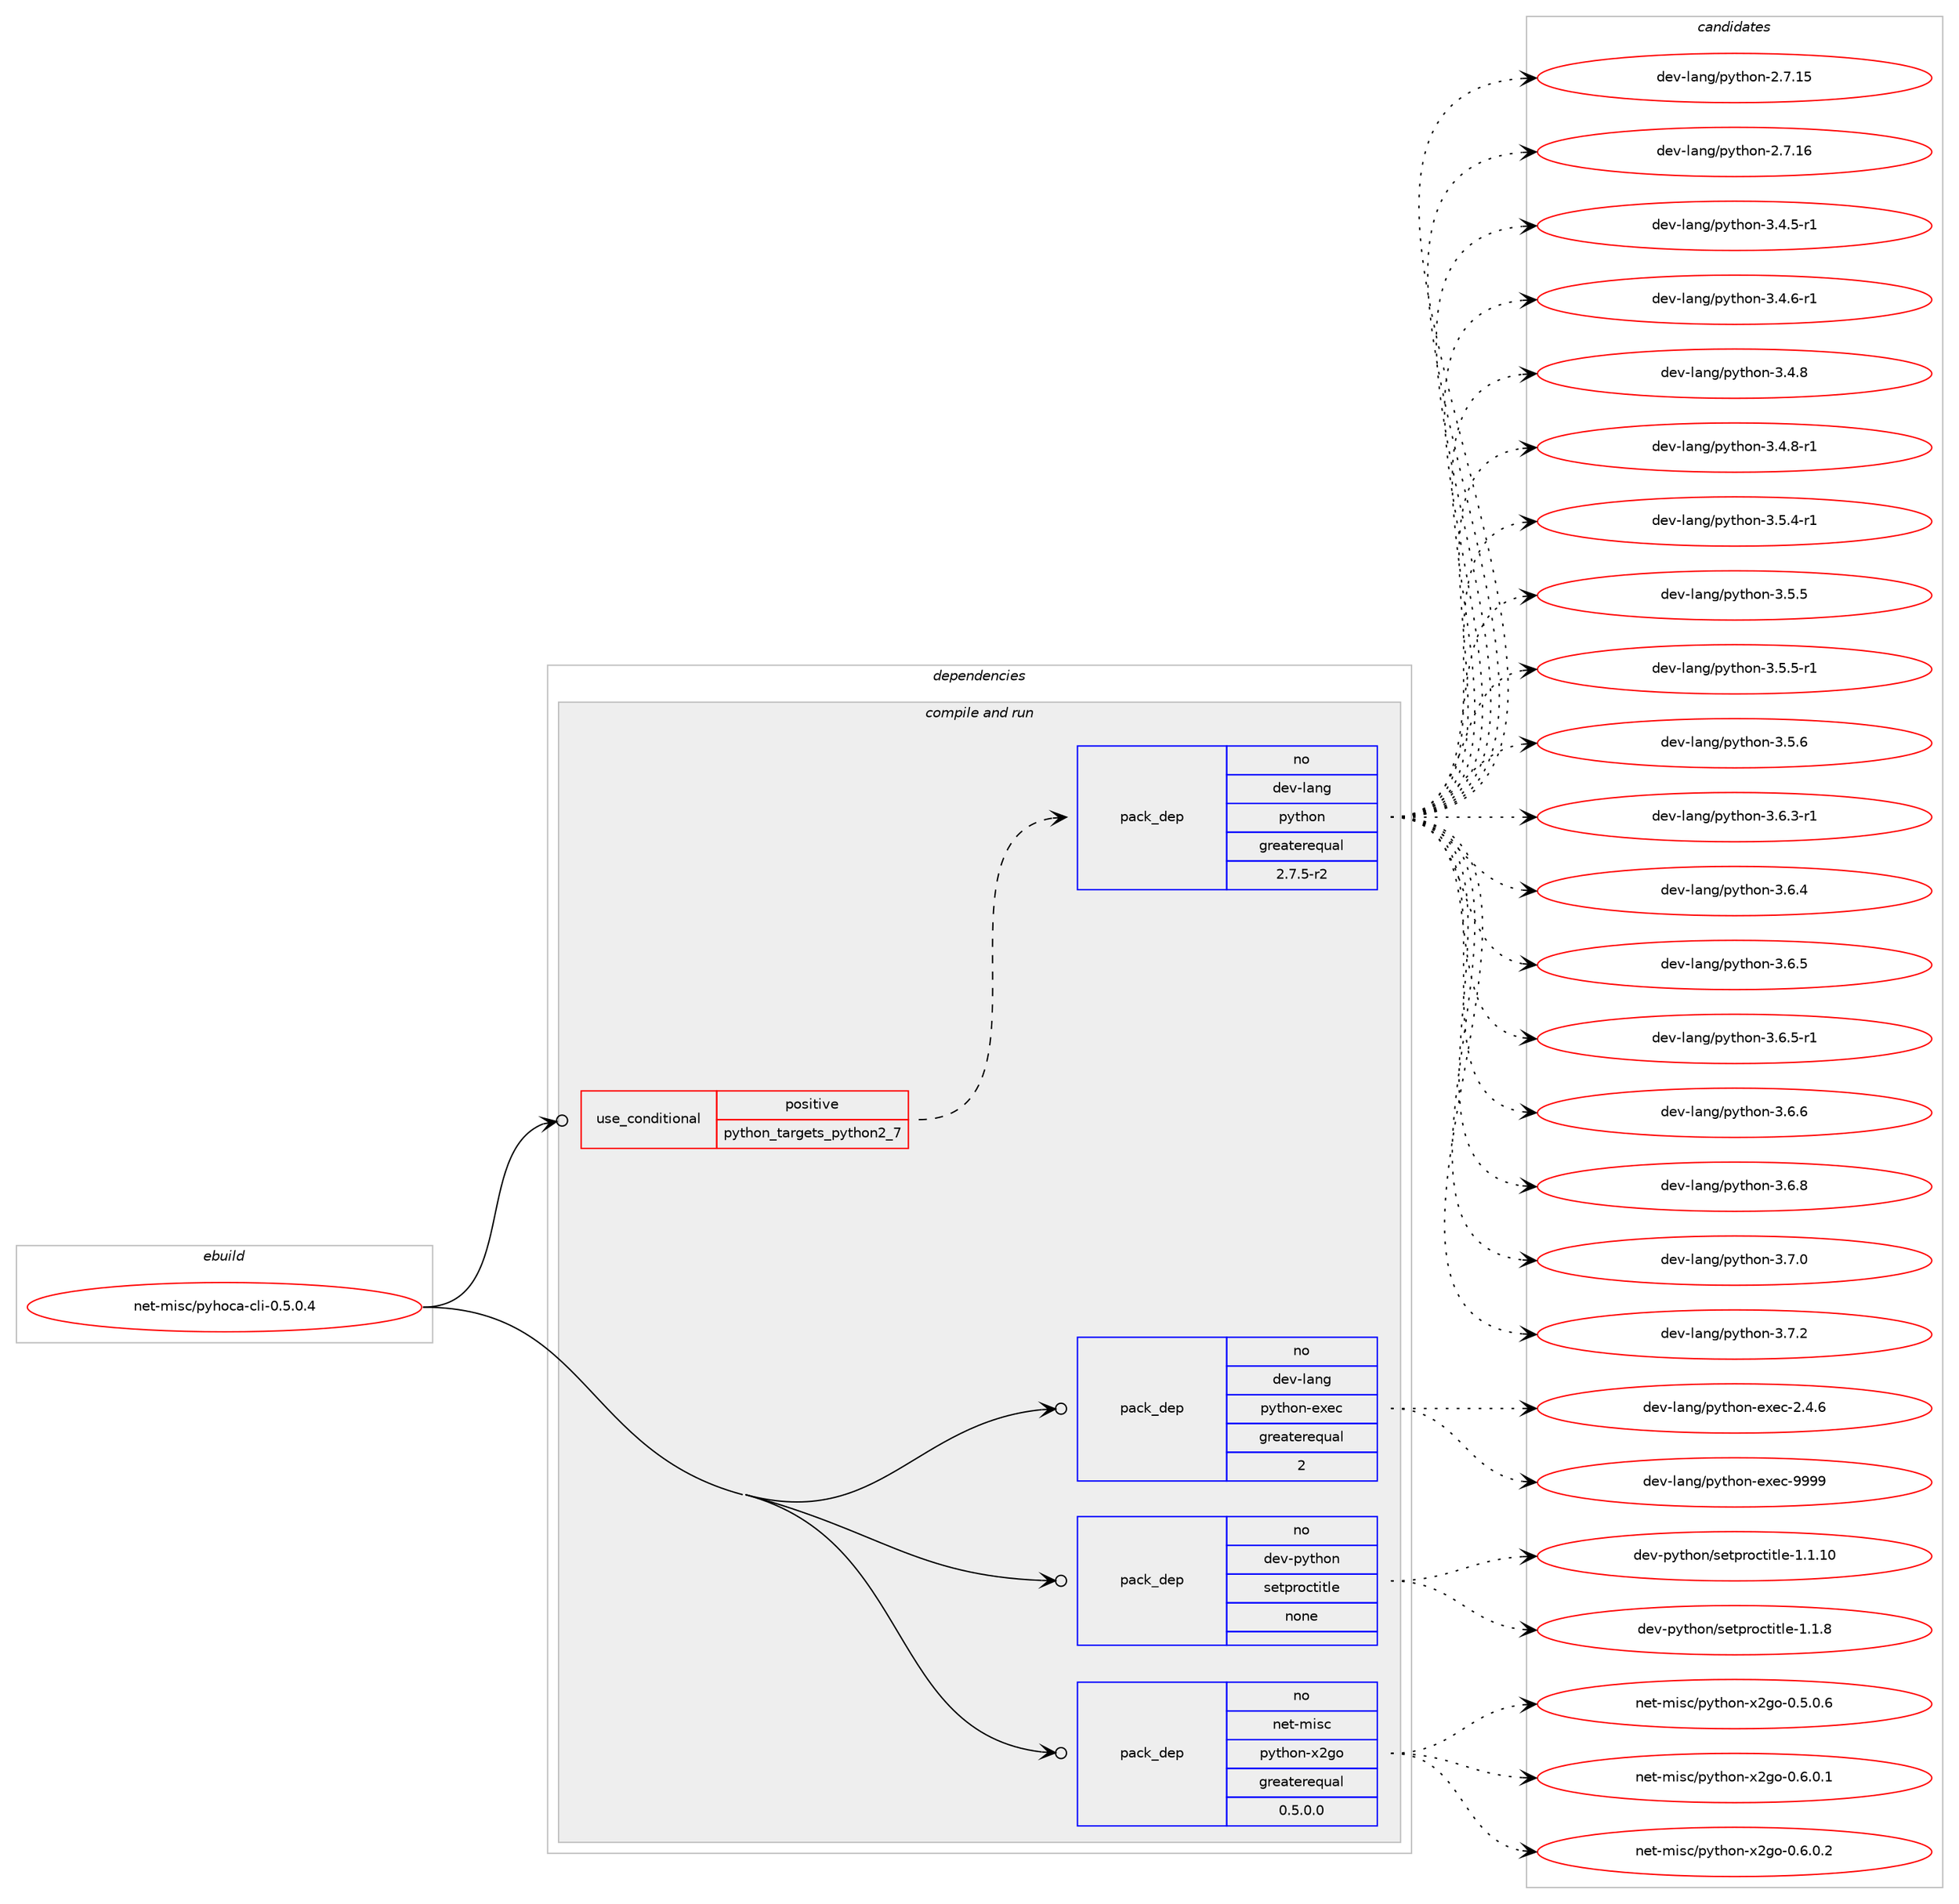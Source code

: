 digraph prolog {

# *************
# Graph options
# *************

newrank=true;
concentrate=true;
compound=true;
graph [rankdir=LR,fontname=Helvetica,fontsize=10,ranksep=1.5];#, ranksep=2.5, nodesep=0.2];
edge  [arrowhead=vee];
node  [fontname=Helvetica,fontsize=10];

# **********
# The ebuild
# **********

subgraph cluster_leftcol {
color=gray;
rank=same;
label=<<i>ebuild</i>>;
id [label="net-misc/pyhoca-cli-0.5.0.4", color=red, width=4, href="../net-misc/pyhoca-cli-0.5.0.4.svg"];
}

# ****************
# The dependencies
# ****************

subgraph cluster_midcol {
color=gray;
label=<<i>dependencies</i>>;
subgraph cluster_compile {
fillcolor="#eeeeee";
style=filled;
label=<<i>compile</i>>;
}
subgraph cluster_compileandrun {
fillcolor="#eeeeee";
style=filled;
label=<<i>compile and run</i>>;
subgraph cond449089 {
dependency1671279 [label=<<TABLE BORDER="0" CELLBORDER="1" CELLSPACING="0" CELLPADDING="4"><TR><TD ROWSPAN="3" CELLPADDING="10">use_conditional</TD></TR><TR><TD>positive</TD></TR><TR><TD>python_targets_python2_7</TD></TR></TABLE>>, shape=none, color=red];
subgraph pack1194937 {
dependency1671280 [label=<<TABLE BORDER="0" CELLBORDER="1" CELLSPACING="0" CELLPADDING="4" WIDTH="220"><TR><TD ROWSPAN="6" CELLPADDING="30">pack_dep</TD></TR><TR><TD WIDTH="110">no</TD></TR><TR><TD>dev-lang</TD></TR><TR><TD>python</TD></TR><TR><TD>greaterequal</TD></TR><TR><TD>2.7.5-r2</TD></TR></TABLE>>, shape=none, color=blue];
}
dependency1671279:e -> dependency1671280:w [weight=20,style="dashed",arrowhead="vee"];
}
id:e -> dependency1671279:w [weight=20,style="solid",arrowhead="odotvee"];
subgraph pack1194938 {
dependency1671281 [label=<<TABLE BORDER="0" CELLBORDER="1" CELLSPACING="0" CELLPADDING="4" WIDTH="220"><TR><TD ROWSPAN="6" CELLPADDING="30">pack_dep</TD></TR><TR><TD WIDTH="110">no</TD></TR><TR><TD>dev-lang</TD></TR><TR><TD>python-exec</TD></TR><TR><TD>greaterequal</TD></TR><TR><TD>2</TD></TR></TABLE>>, shape=none, color=blue];
}
id:e -> dependency1671281:w [weight=20,style="solid",arrowhead="odotvee"];
subgraph pack1194939 {
dependency1671282 [label=<<TABLE BORDER="0" CELLBORDER="1" CELLSPACING="0" CELLPADDING="4" WIDTH="220"><TR><TD ROWSPAN="6" CELLPADDING="30">pack_dep</TD></TR><TR><TD WIDTH="110">no</TD></TR><TR><TD>dev-python</TD></TR><TR><TD>setproctitle</TD></TR><TR><TD>none</TD></TR><TR><TD></TD></TR></TABLE>>, shape=none, color=blue];
}
id:e -> dependency1671282:w [weight=20,style="solid",arrowhead="odotvee"];
subgraph pack1194940 {
dependency1671283 [label=<<TABLE BORDER="0" CELLBORDER="1" CELLSPACING="0" CELLPADDING="4" WIDTH="220"><TR><TD ROWSPAN="6" CELLPADDING="30">pack_dep</TD></TR><TR><TD WIDTH="110">no</TD></TR><TR><TD>net-misc</TD></TR><TR><TD>python-x2go</TD></TR><TR><TD>greaterequal</TD></TR><TR><TD>0.5.0.0</TD></TR></TABLE>>, shape=none, color=blue];
}
id:e -> dependency1671283:w [weight=20,style="solid",arrowhead="odotvee"];
}
subgraph cluster_run {
fillcolor="#eeeeee";
style=filled;
label=<<i>run</i>>;
}
}

# **************
# The candidates
# **************

subgraph cluster_choices {
rank=same;
color=gray;
label=<<i>candidates</i>>;

subgraph choice1194937 {
color=black;
nodesep=1;
choice10010111845108971101034711212111610411111045504655464953 [label="dev-lang/python-2.7.15", color=red, width=4,href="../dev-lang/python-2.7.15.svg"];
choice10010111845108971101034711212111610411111045504655464954 [label="dev-lang/python-2.7.16", color=red, width=4,href="../dev-lang/python-2.7.16.svg"];
choice1001011184510897110103471121211161041111104551465246534511449 [label="dev-lang/python-3.4.5-r1", color=red, width=4,href="../dev-lang/python-3.4.5-r1.svg"];
choice1001011184510897110103471121211161041111104551465246544511449 [label="dev-lang/python-3.4.6-r1", color=red, width=4,href="../dev-lang/python-3.4.6-r1.svg"];
choice100101118451089711010347112121116104111110455146524656 [label="dev-lang/python-3.4.8", color=red, width=4,href="../dev-lang/python-3.4.8.svg"];
choice1001011184510897110103471121211161041111104551465246564511449 [label="dev-lang/python-3.4.8-r1", color=red, width=4,href="../dev-lang/python-3.4.8-r1.svg"];
choice1001011184510897110103471121211161041111104551465346524511449 [label="dev-lang/python-3.5.4-r1", color=red, width=4,href="../dev-lang/python-3.5.4-r1.svg"];
choice100101118451089711010347112121116104111110455146534653 [label="dev-lang/python-3.5.5", color=red, width=4,href="../dev-lang/python-3.5.5.svg"];
choice1001011184510897110103471121211161041111104551465346534511449 [label="dev-lang/python-3.5.5-r1", color=red, width=4,href="../dev-lang/python-3.5.5-r1.svg"];
choice100101118451089711010347112121116104111110455146534654 [label="dev-lang/python-3.5.6", color=red, width=4,href="../dev-lang/python-3.5.6.svg"];
choice1001011184510897110103471121211161041111104551465446514511449 [label="dev-lang/python-3.6.3-r1", color=red, width=4,href="../dev-lang/python-3.6.3-r1.svg"];
choice100101118451089711010347112121116104111110455146544652 [label="dev-lang/python-3.6.4", color=red, width=4,href="../dev-lang/python-3.6.4.svg"];
choice100101118451089711010347112121116104111110455146544653 [label="dev-lang/python-3.6.5", color=red, width=4,href="../dev-lang/python-3.6.5.svg"];
choice1001011184510897110103471121211161041111104551465446534511449 [label="dev-lang/python-3.6.5-r1", color=red, width=4,href="../dev-lang/python-3.6.5-r1.svg"];
choice100101118451089711010347112121116104111110455146544654 [label="dev-lang/python-3.6.6", color=red, width=4,href="../dev-lang/python-3.6.6.svg"];
choice100101118451089711010347112121116104111110455146544656 [label="dev-lang/python-3.6.8", color=red, width=4,href="../dev-lang/python-3.6.8.svg"];
choice100101118451089711010347112121116104111110455146554648 [label="dev-lang/python-3.7.0", color=red, width=4,href="../dev-lang/python-3.7.0.svg"];
choice100101118451089711010347112121116104111110455146554650 [label="dev-lang/python-3.7.2", color=red, width=4,href="../dev-lang/python-3.7.2.svg"];
dependency1671280:e -> choice10010111845108971101034711212111610411111045504655464953:w [style=dotted,weight="100"];
dependency1671280:e -> choice10010111845108971101034711212111610411111045504655464954:w [style=dotted,weight="100"];
dependency1671280:e -> choice1001011184510897110103471121211161041111104551465246534511449:w [style=dotted,weight="100"];
dependency1671280:e -> choice1001011184510897110103471121211161041111104551465246544511449:w [style=dotted,weight="100"];
dependency1671280:e -> choice100101118451089711010347112121116104111110455146524656:w [style=dotted,weight="100"];
dependency1671280:e -> choice1001011184510897110103471121211161041111104551465246564511449:w [style=dotted,weight="100"];
dependency1671280:e -> choice1001011184510897110103471121211161041111104551465346524511449:w [style=dotted,weight="100"];
dependency1671280:e -> choice100101118451089711010347112121116104111110455146534653:w [style=dotted,weight="100"];
dependency1671280:e -> choice1001011184510897110103471121211161041111104551465346534511449:w [style=dotted,weight="100"];
dependency1671280:e -> choice100101118451089711010347112121116104111110455146534654:w [style=dotted,weight="100"];
dependency1671280:e -> choice1001011184510897110103471121211161041111104551465446514511449:w [style=dotted,weight="100"];
dependency1671280:e -> choice100101118451089711010347112121116104111110455146544652:w [style=dotted,weight="100"];
dependency1671280:e -> choice100101118451089711010347112121116104111110455146544653:w [style=dotted,weight="100"];
dependency1671280:e -> choice1001011184510897110103471121211161041111104551465446534511449:w [style=dotted,weight="100"];
dependency1671280:e -> choice100101118451089711010347112121116104111110455146544654:w [style=dotted,weight="100"];
dependency1671280:e -> choice100101118451089711010347112121116104111110455146544656:w [style=dotted,weight="100"];
dependency1671280:e -> choice100101118451089711010347112121116104111110455146554648:w [style=dotted,weight="100"];
dependency1671280:e -> choice100101118451089711010347112121116104111110455146554650:w [style=dotted,weight="100"];
}
subgraph choice1194938 {
color=black;
nodesep=1;
choice1001011184510897110103471121211161041111104510112010199455046524654 [label="dev-lang/python-exec-2.4.6", color=red, width=4,href="../dev-lang/python-exec-2.4.6.svg"];
choice10010111845108971101034711212111610411111045101120101994557575757 [label="dev-lang/python-exec-9999", color=red, width=4,href="../dev-lang/python-exec-9999.svg"];
dependency1671281:e -> choice1001011184510897110103471121211161041111104510112010199455046524654:w [style=dotted,weight="100"];
dependency1671281:e -> choice10010111845108971101034711212111610411111045101120101994557575757:w [style=dotted,weight="100"];
}
subgraph choice1194939 {
color=black;
nodesep=1;
choice10010111845112121116104111110471151011161121141119911610511610810145494649464948 [label="dev-python/setproctitle-1.1.10", color=red, width=4,href="../dev-python/setproctitle-1.1.10.svg"];
choice100101118451121211161041111104711510111611211411199116105116108101454946494656 [label="dev-python/setproctitle-1.1.8", color=red, width=4,href="../dev-python/setproctitle-1.1.8.svg"];
dependency1671282:e -> choice10010111845112121116104111110471151011161121141119911610511610810145494649464948:w [style=dotted,weight="100"];
dependency1671282:e -> choice100101118451121211161041111104711510111611211411199116105116108101454946494656:w [style=dotted,weight="100"];
}
subgraph choice1194940 {
color=black;
nodesep=1;
choice11010111645109105115994711212111610411111045120501031114548465346484654 [label="net-misc/python-x2go-0.5.0.6", color=red, width=4,href="../net-misc/python-x2go-0.5.0.6.svg"];
choice11010111645109105115994711212111610411111045120501031114548465446484649 [label="net-misc/python-x2go-0.6.0.1", color=red, width=4,href="../net-misc/python-x2go-0.6.0.1.svg"];
choice11010111645109105115994711212111610411111045120501031114548465446484650 [label="net-misc/python-x2go-0.6.0.2", color=red, width=4,href="../net-misc/python-x2go-0.6.0.2.svg"];
dependency1671283:e -> choice11010111645109105115994711212111610411111045120501031114548465346484654:w [style=dotted,weight="100"];
dependency1671283:e -> choice11010111645109105115994711212111610411111045120501031114548465446484649:w [style=dotted,weight="100"];
dependency1671283:e -> choice11010111645109105115994711212111610411111045120501031114548465446484650:w [style=dotted,weight="100"];
}
}

}
